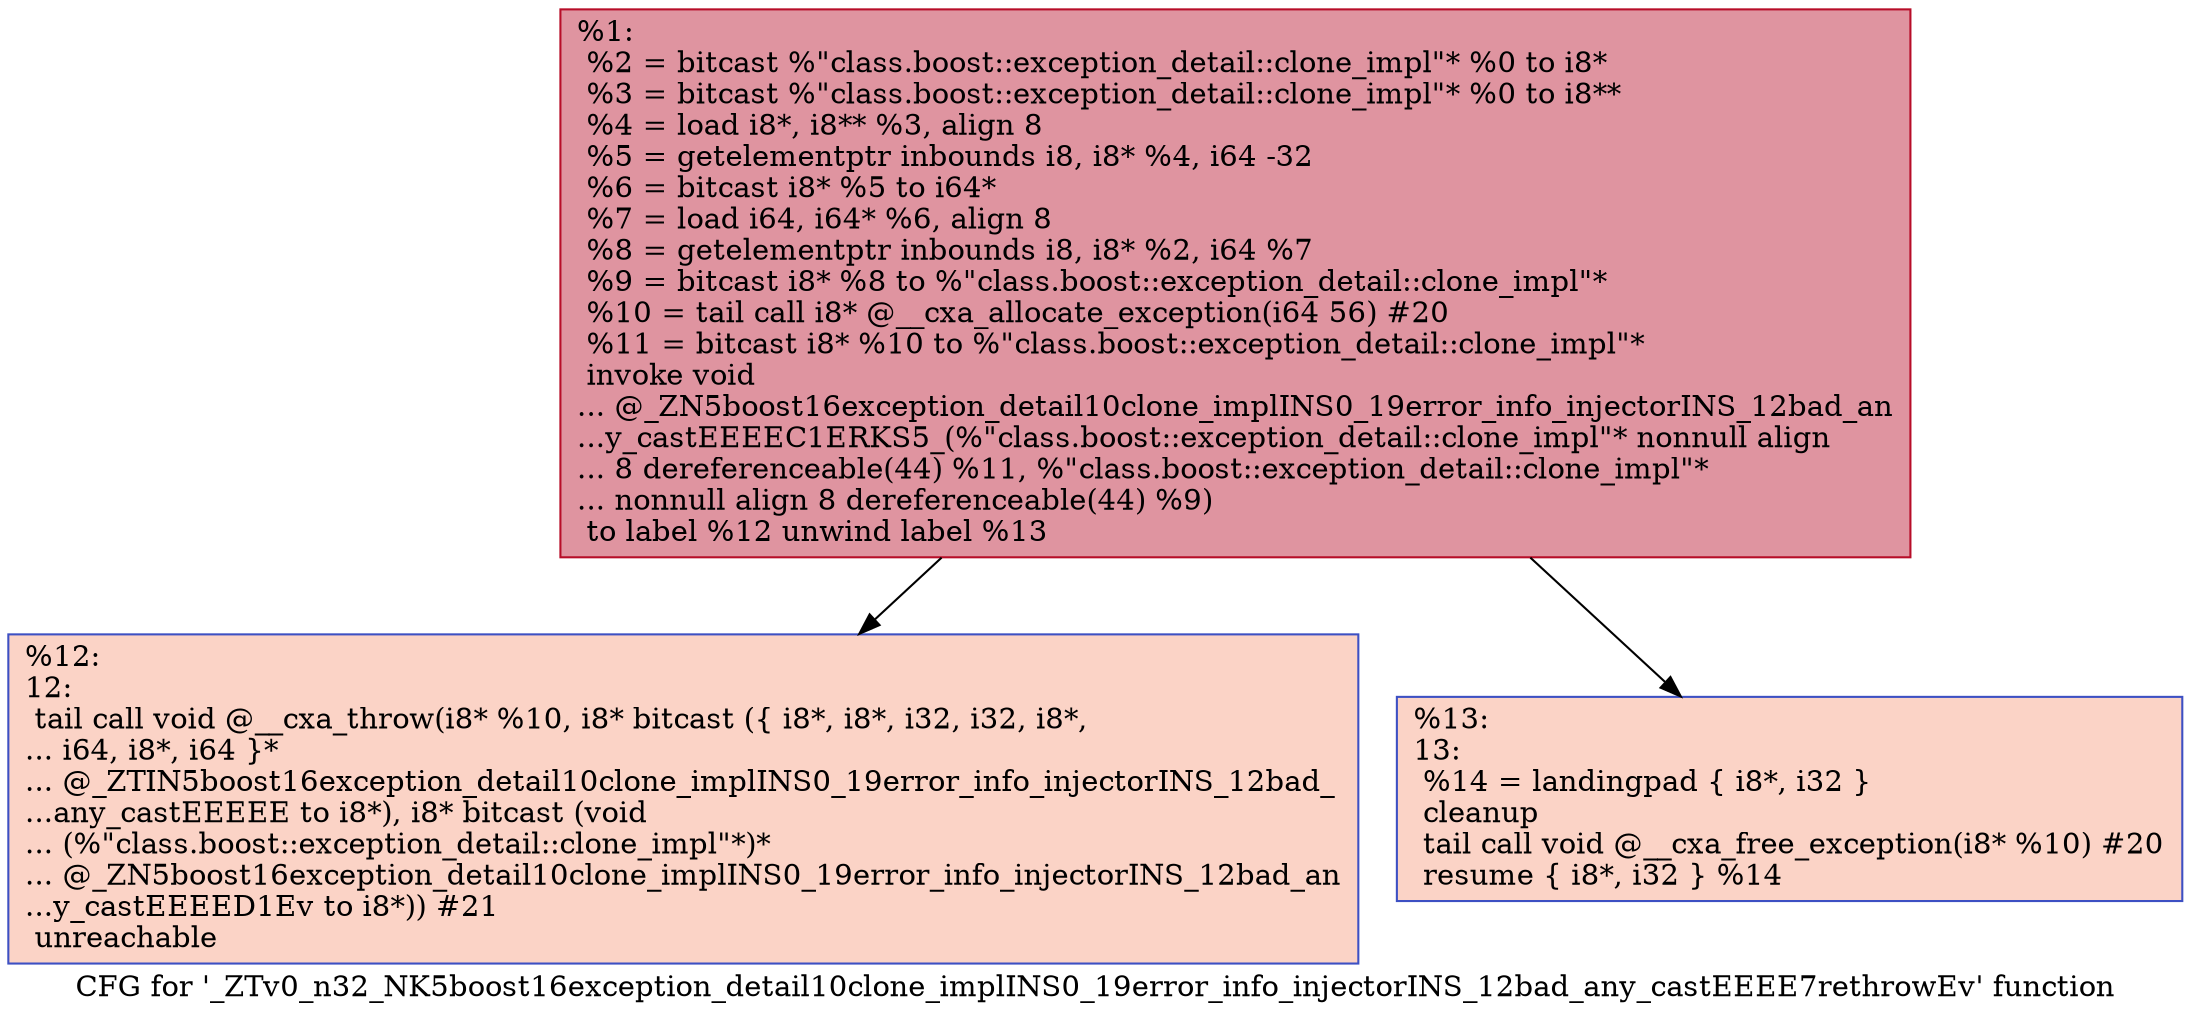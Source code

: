 digraph "CFG for '_ZTv0_n32_NK5boost16exception_detail10clone_implINS0_19error_info_injectorINS_12bad_any_castEEEE7rethrowEv' function" {
	label="CFG for '_ZTv0_n32_NK5boost16exception_detail10clone_implINS0_19error_info_injectorINS_12bad_any_castEEEE7rethrowEv' function";

	Node0x555c8d41f6d0 [shape=record,color="#b70d28ff", style=filled, fillcolor="#b70d2870",label="{%1:\l  %2 = bitcast %\"class.boost::exception_detail::clone_impl\"* %0 to i8*\l  %3 = bitcast %\"class.boost::exception_detail::clone_impl\"* %0 to i8**\l  %4 = load i8*, i8** %3, align 8\l  %5 = getelementptr inbounds i8, i8* %4, i64 -32\l  %6 = bitcast i8* %5 to i64*\l  %7 = load i64, i64* %6, align 8\l  %8 = getelementptr inbounds i8, i8* %2, i64 %7\l  %9 = bitcast i8* %8 to %\"class.boost::exception_detail::clone_impl\"*\l  %10 = tail call i8* @__cxa_allocate_exception(i64 56) #20\l  %11 = bitcast i8* %10 to %\"class.boost::exception_detail::clone_impl\"*\l  invoke void\l... @_ZN5boost16exception_detail10clone_implINS0_19error_info_injectorINS_12bad_an\l...y_castEEEEC1ERKS5_(%\"class.boost::exception_detail::clone_impl\"* nonnull align\l... 8 dereferenceable(44) %11, %\"class.boost::exception_detail::clone_impl\"*\l... nonnull align 8 dereferenceable(44) %9)\l          to label %12 unwind label %13\l}"];
	Node0x555c8d41f6d0 -> Node0x555c8d41fd30;
	Node0x555c8d41f6d0 -> Node0x555c8d41fd80;
	Node0x555c8d41fd30 [shape=record,color="#3d50c3ff", style=filled, fillcolor="#f59c7d70",label="{%12:\l12:                                               \l  tail call void @__cxa_throw(i8* %10, i8* bitcast (\{ i8*, i8*, i32, i32, i8*,\l... i64, i8*, i64 \}*\l... @_ZTIN5boost16exception_detail10clone_implINS0_19error_info_injectorINS_12bad_\l...any_castEEEEE to i8*), i8* bitcast (void\l... (%\"class.boost::exception_detail::clone_impl\"*)*\l... @_ZN5boost16exception_detail10clone_implINS0_19error_info_injectorINS_12bad_an\l...y_castEEEED1Ev to i8*)) #21\l  unreachable\l}"];
	Node0x555c8d41fd80 [shape=record,color="#3d50c3ff", style=filled, fillcolor="#f59c7d70",label="{%13:\l13:                                               \l  %14 = landingpad \{ i8*, i32 \}\l          cleanup\l  tail call void @__cxa_free_exception(i8* %10) #20\l  resume \{ i8*, i32 \} %14\l}"];
}
